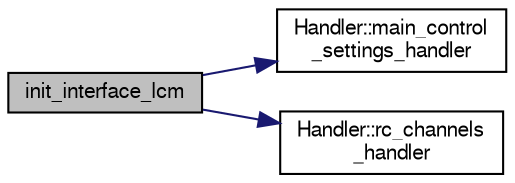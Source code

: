 digraph "init_interface_lcm"
{
  edge [fontname="FreeSans",fontsize="10",labelfontname="FreeSans",labelfontsize="10"];
  node [fontname="FreeSans",fontsize="10",shape=record];
  rankdir="LR";
  Node1 [label="init_interface_lcm",height=0.2,width=0.4,color="black", fillcolor="grey75", style="filled", fontcolor="black"];
  Node1 -> Node2 [color="midnightblue",fontsize="10",style="solid",fontname="FreeSans"];
  Node2 [label="Handler::main_control\l_settings_handler",height=0.2,width=0.4,color="black", fillcolor="white", style="filled",URL="$d2/d01/class_handler.html#a859908bca1e073bc2a874c89641a1cd5",tooltip="Handler for main control settings from MATLAB interface. Never call this yourself, leave it to LCM. "];
  Node1 -> Node3 [color="midnightblue",fontsize="10",style="solid",fontname="FreeSans"];
  Node3 [label="Handler::rc_channels\l_handler",height=0.2,width=0.4,color="black", fillcolor="white", style="filled",URL="$d2/d01/class_handler.html#a3dbe093443dd23a6f69e46548452b4cf"];
}
